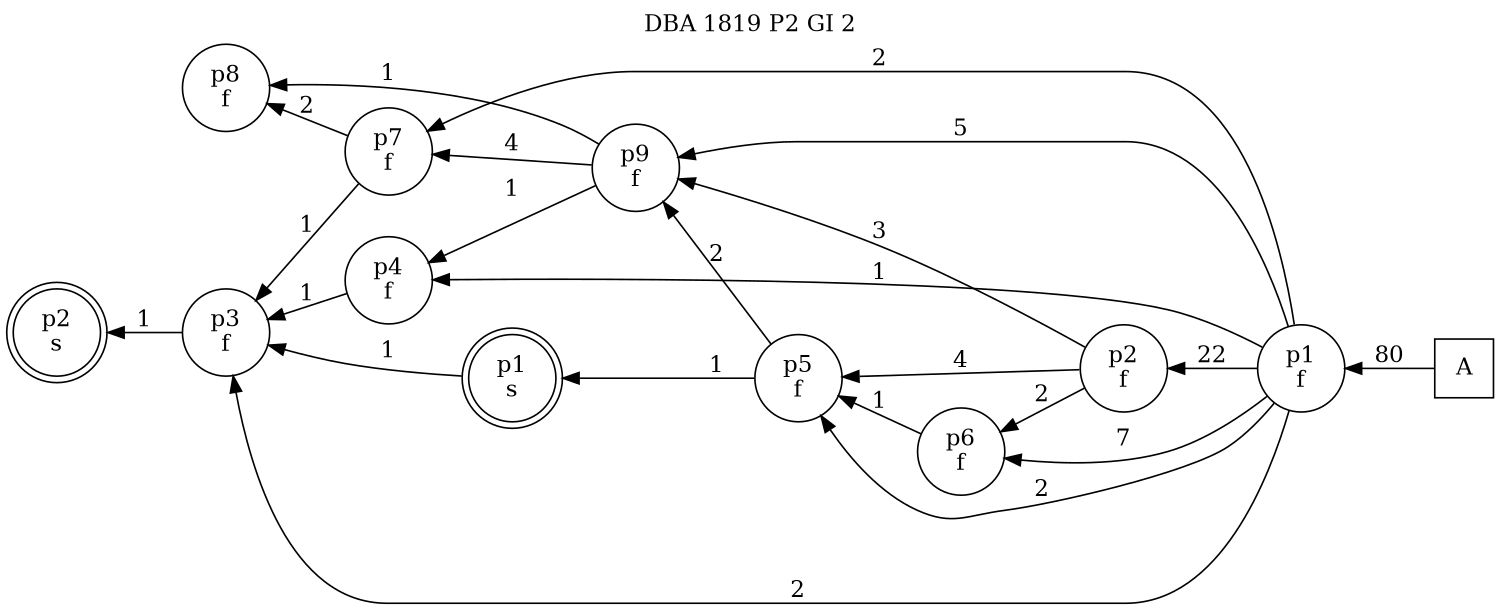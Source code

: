 digraph DBA_1819_P2_GI_2_LOW {
labelloc="tl"
label= " DBA 1819 P2 GI 2 "
rankdir="RL";
graph [ size=" 10 , 10 !"]

"A" [shape="square" label="A"]
"p1_f" [shape="circle" label="p1
f"]
"p2_f" [shape="circle" label="p2
f"]
"p6_f" [shape="circle" label="p6
f"]
"p5_f" [shape="circle" label="p5
f"]
"p9_f" [shape="circle" label="p9
f"]
"p7_f" [shape="circle" label="p7
f"]
"p8_f" [shape="circle" label="p8
f"]
"p3_f" [shape="circle" label="p3
f"]
"p4_f" [shape="circle" label="p4
f"]
"p1_s" [shape="doublecircle" label="p1
s"]
"p2_s" [shape="doublecircle" label="p2
s"]
"A" -> "p1_f" [ label=80]
"p1_f" -> "p2_f" [ label=22]
"p1_f" -> "p6_f" [ label=7]
"p1_f" -> "p5_f" [ label=2]
"p1_f" -> "p9_f" [ label=5]
"p1_f" -> "p7_f" [ label=2]
"p1_f" -> "p3_f" [ label=2]
"p1_f" -> "p4_f" [ label=1]
"p2_f" -> "p6_f" [ label=2]
"p2_f" -> "p5_f" [ label=4]
"p2_f" -> "p9_f" [ label=3]
"p6_f" -> "p5_f" [ label=1]
"p5_f" -> "p9_f" [ label=2]
"p5_f" -> "p1_s" [ label=1]
"p9_f" -> "p7_f" [ label=4]
"p9_f" -> "p8_f" [ label=1]
"p9_f" -> "p4_f" [ label=1]
"p7_f" -> "p8_f" [ label=2]
"p7_f" -> "p3_f" [ label=1]
"p3_f" -> "p2_s" [ label=1]
"p4_f" -> "p3_f" [ label=1]
"p1_s" -> "p3_f" [ label=1]
}
